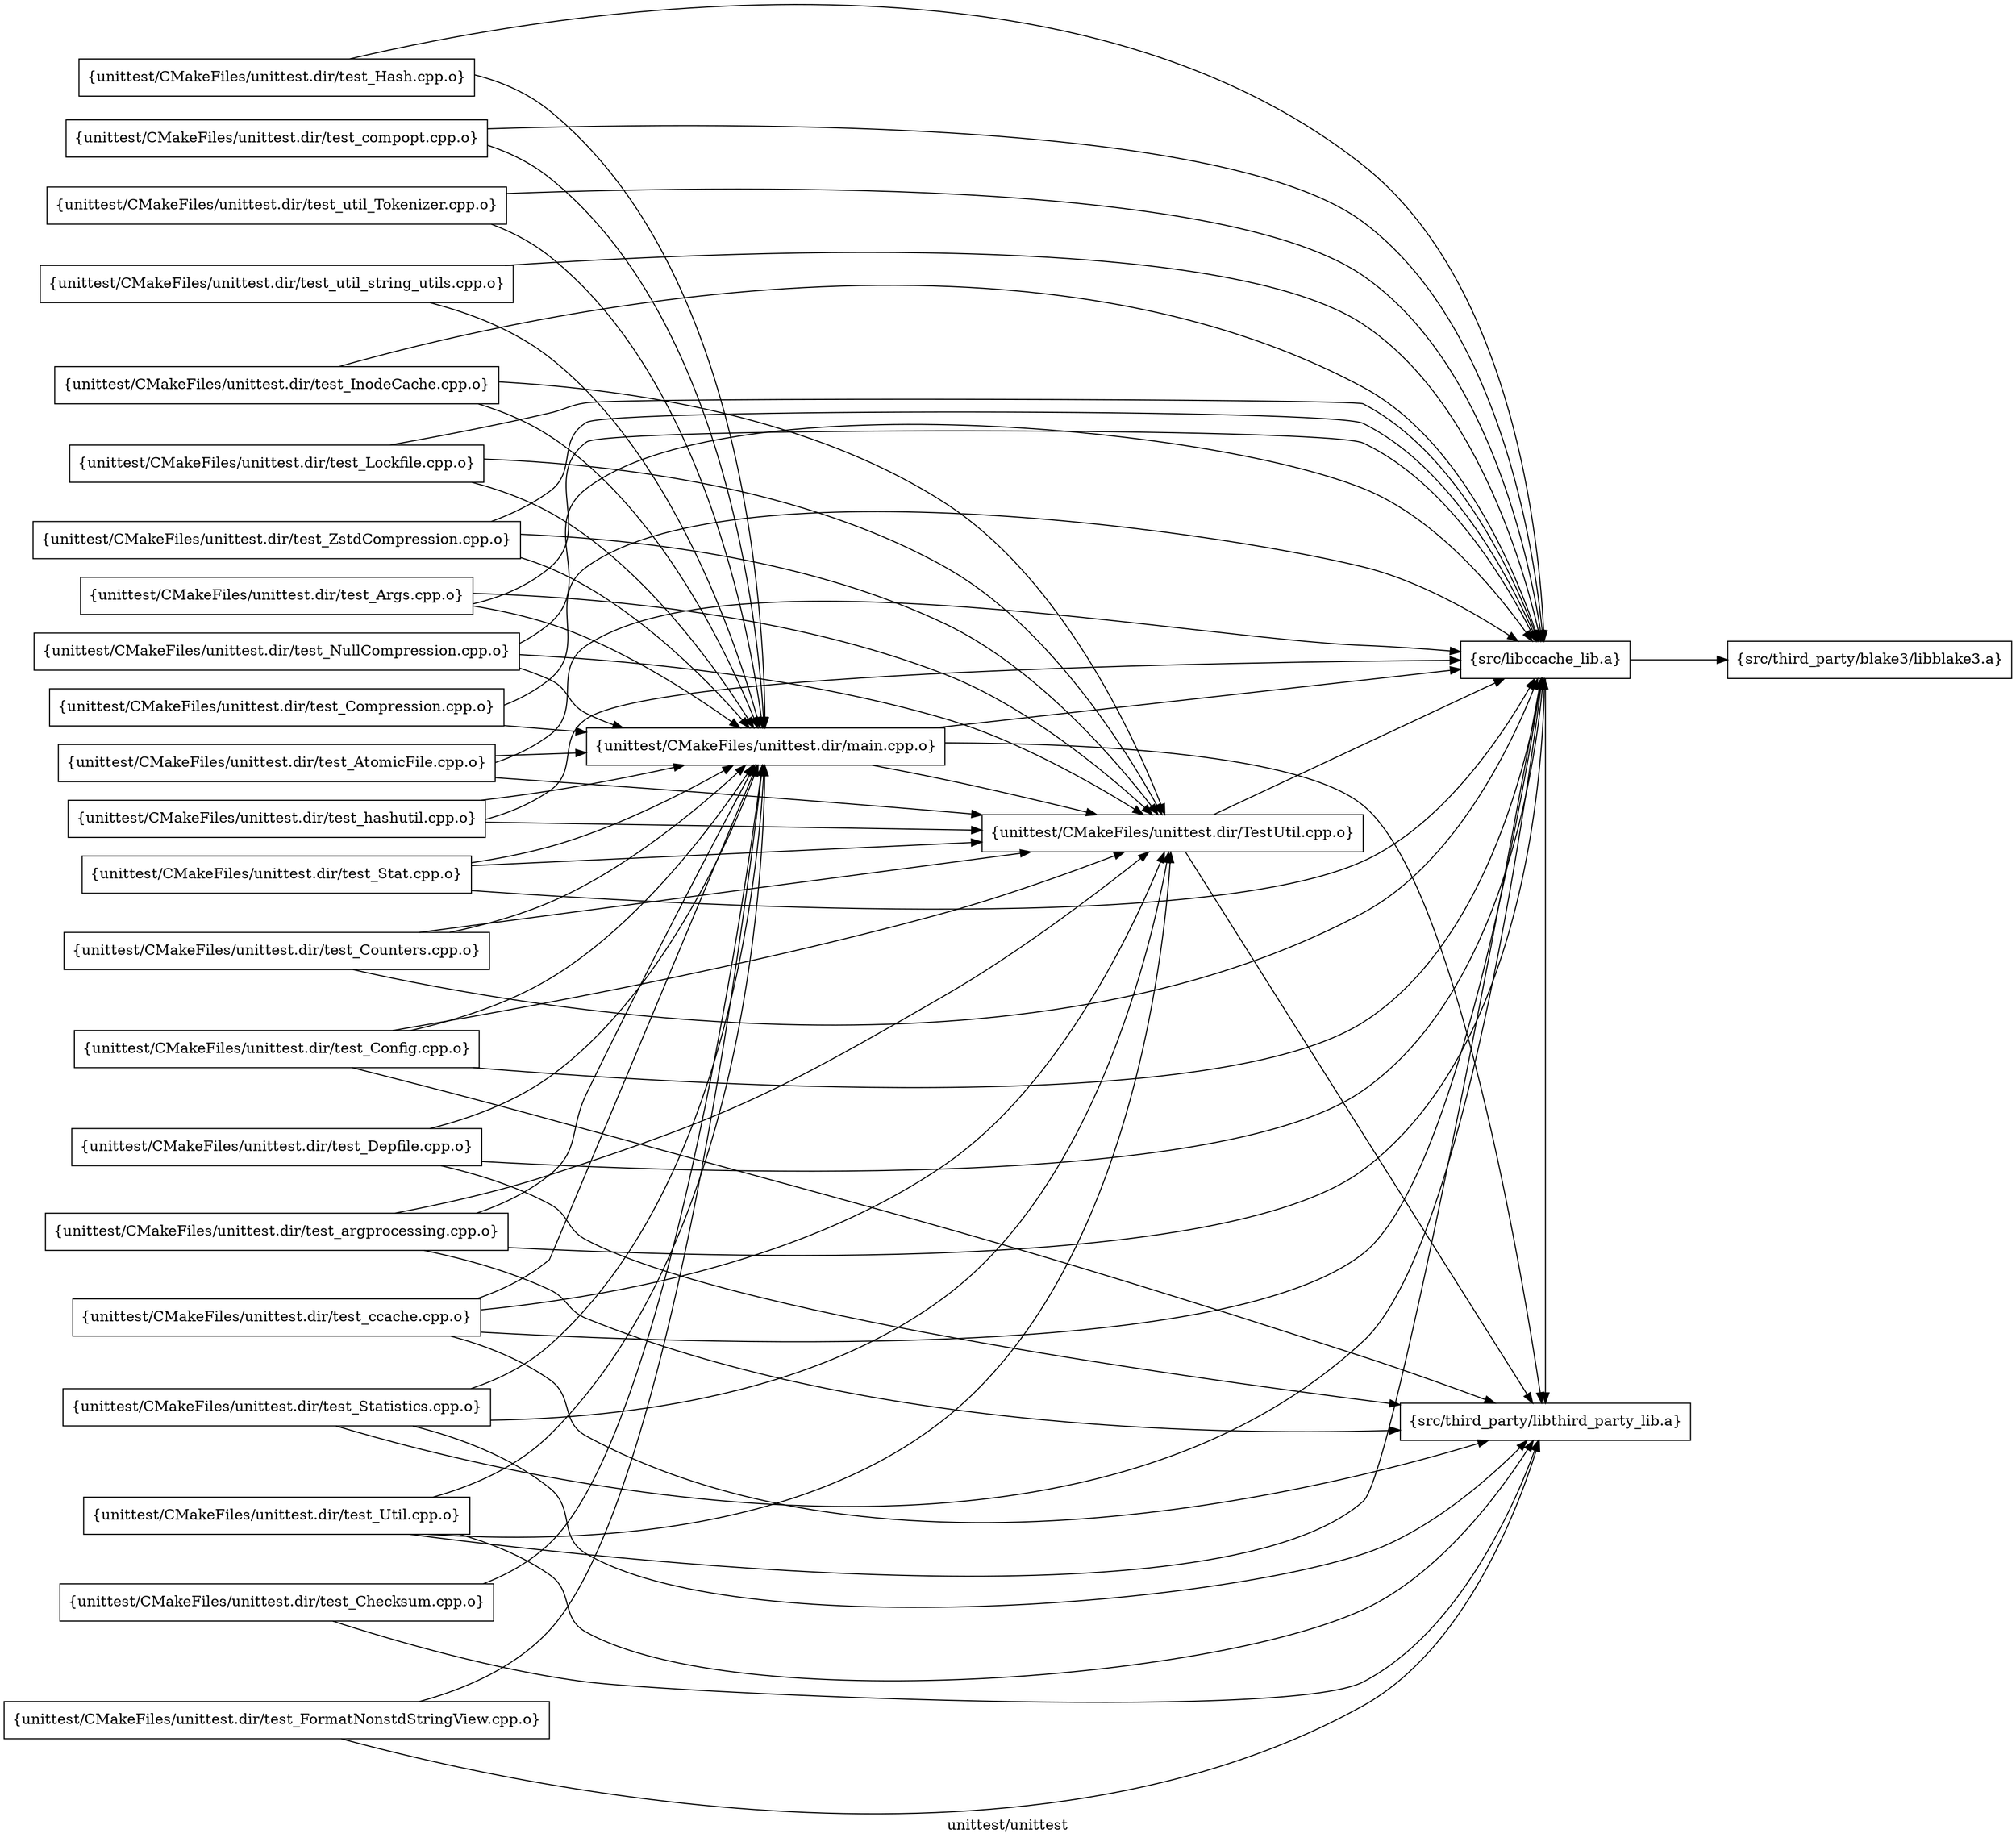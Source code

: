 digraph "unittest/unittest" {
	label="unittest/unittest";
	rankdir=LR;
	{ rank=same; Node0x5573d462d2e8;  }
	{ rank=same; Node0x5573d462c708; Node0x5573d462c208;  }

	Node0x5573d462d2e8 [shape=record,shape=box,group=0,label="{unittest/CMakeFiles/unittest.dir/TestUtil.cpp.o}"];
	Node0x5573d462d2e8 -> Node0x5573d462c708;
	Node0x5573d462d2e8 -> Node0x5573d462c208;
	Node0x5573d462c708 [shape=record,shape=box,group=0,label="{src/libccache_lib.a}"];
	Node0x5573d462c708 -> Node0x5573d462c208;
	Node0x5573d462c708 -> Node0x5573d462bda8;
	Node0x5573d462c208 [shape=record,shape=box,group=0,label="{src/third_party/libthird_party_lib.a}"];
	Node0x5573d462cb18 [shape=record,shape=box,group=0,label="{unittest/CMakeFiles/unittest.dir/main.cpp.o}"];
	Node0x5573d462cb18 -> Node0x5573d462d2e8;
	Node0x5573d462cb18 -> Node0x5573d462c708;
	Node0x5573d462cb18 -> Node0x5573d462c208;
	Node0x5573d462c398 [shape=record,shape=box,group=0,label="{unittest/CMakeFiles/unittest.dir/test_Args.cpp.o}"];
	Node0x5573d462c398 -> Node0x5573d462d2e8;
	Node0x5573d462c398 -> Node0x5573d462cb18;
	Node0x5573d462c398 -> Node0x5573d462c708;
	Node0x5573d462bbc8 [shape=record,shape=box,group=0,label="{unittest/CMakeFiles/unittest.dir/test_AtomicFile.cpp.o}"];
	Node0x5573d462bbc8 -> Node0x5573d462d2e8;
	Node0x5573d462bbc8 -> Node0x5573d462cb18;
	Node0x5573d462bbc8 -> Node0x5573d462c708;
	Node0x5573d462b3f8 [shape=record,shape=box,group=0,label="{unittest/CMakeFiles/unittest.dir/test_Checksum.cpp.o}"];
	Node0x5573d462b3f8 -> Node0x5573d462cb18;
	Node0x5573d462b3f8 -> Node0x5573d462c208;
	Node0x5573d462aea8 [shape=record,shape=box,group=0,label="{unittest/CMakeFiles/unittest.dir/test_Compression.cpp.o}"];
	Node0x5573d462aea8 -> Node0x5573d462cb18;
	Node0x5573d462aea8 -> Node0x5573d462c708;
	Node0x5573d462b628 [shape=record,shape=box,group=0,label="{unittest/CMakeFiles/unittest.dir/test_Config.cpp.o}"];
	Node0x5573d462b628 -> Node0x5573d462d2e8;
	Node0x5573d462b628 -> Node0x5573d462cb18;
	Node0x5573d462b628 -> Node0x5573d462c708;
	Node0x5573d462b628 -> Node0x5573d462c208;
	Node0x5573d462c258 [shape=record,shape=box,group=0,label="{unittest/CMakeFiles/unittest.dir/test_Counters.cpp.o}"];
	Node0x5573d462c258 -> Node0x5573d462d2e8;
	Node0x5573d462c258 -> Node0x5573d462cb18;
	Node0x5573d462c258 -> Node0x5573d462c708;
	Node0x5573d462c988 [shape=record,shape=box,group=0,label="{unittest/CMakeFiles/unittest.dir/test_Depfile.cpp.o}"];
	Node0x5573d462c988 -> Node0x5573d462cb18;
	Node0x5573d462c988 -> Node0x5573d462c708;
	Node0x5573d462c988 -> Node0x5573d462c208;
	Node0x5573d462bd58 [shape=record,shape=box,group=0,label="{unittest/CMakeFiles/unittest.dir/test_FormatNonstdStringView.cpp.o}"];
	Node0x5573d462bd58 -> Node0x5573d462cb18;
	Node0x5573d462bd58 -> Node0x5573d462c208;
	Node0x5573d462b128 [shape=record,shape=box,group=0,label="{unittest/CMakeFiles/unittest.dir/test_Hash.cpp.o}"];
	Node0x5573d462b128 -> Node0x5573d462cb18;
	Node0x5573d462b128 -> Node0x5573d462c708;
	Node0x5573d462ccf8 [shape=record,shape=box,group=0,label="{unittest/CMakeFiles/unittest.dir/test_Lockfile.cpp.o}"];
	Node0x5573d462ccf8 -> Node0x5573d462d2e8;
	Node0x5573d462ccf8 -> Node0x5573d462cb18;
	Node0x5573d462ccf8 -> Node0x5573d462c708;
	Node0x5573d462d478 [shape=record,shape=box,group=0,label="{unittest/CMakeFiles/unittest.dir/test_NullCompression.cpp.o}"];
	Node0x5573d462d478 -> Node0x5573d462d2e8;
	Node0x5573d462d478 -> Node0x5573d462cb18;
	Node0x5573d462d478 -> Node0x5573d462c708;
	Node0x5573d462c848 [shape=record,shape=box,group=0,label="{unittest/CMakeFiles/unittest.dir/test_Stat.cpp.o}"];
	Node0x5573d462c848 -> Node0x5573d462d2e8;
	Node0x5573d462c848 -> Node0x5573d462cb18;
	Node0x5573d462c848 -> Node0x5573d462c708;
	Node0x5573d462bc18 [shape=record,shape=box,group=0,label="{unittest/CMakeFiles/unittest.dir/test_Statistics.cpp.o}"];
	Node0x5573d462bc18 -> Node0x5573d462d2e8;
	Node0x5573d462bc18 -> Node0x5573d462cb18;
	Node0x5573d462bc18 -> Node0x5573d462c708;
	Node0x5573d462bc18 -> Node0x5573d462c208;
	Node0x5573d462afe8 [shape=record,shape=box,group=0,label="{unittest/CMakeFiles/unittest.dir/test_Util.cpp.o}"];
	Node0x5573d462afe8 -> Node0x5573d462d2e8;
	Node0x5573d462afe8 -> Node0x5573d462cb18;
	Node0x5573d462afe8 -> Node0x5573d462c708;
	Node0x5573d462afe8 -> Node0x5573d462c208;
	Node0x5573d462b768 [shape=record,shape=box,group=0,label="{unittest/CMakeFiles/unittest.dir/test_ZstdCompression.cpp.o}"];
	Node0x5573d462b768 -> Node0x5573d462d2e8;
	Node0x5573d462b768 -> Node0x5573d462cb18;
	Node0x5573d462b768 -> Node0x5573d462c708;
	Node0x5573d462bcb8 [shape=record,shape=box,group=0,label="{unittest/CMakeFiles/unittest.dir/test_argprocessing.cpp.o}"];
	Node0x5573d462bcb8 -> Node0x5573d462d2e8;
	Node0x5573d462bcb8 -> Node0x5573d462cb18;
	Node0x5573d462bcb8 -> Node0x5573d462c708;
	Node0x5573d462bcb8 -> Node0x5573d462c208;
	Node0x5573d462be48 [shape=record,shape=box,group=0,label="{unittest/CMakeFiles/unittest.dir/test_ccache.cpp.o}"];
	Node0x5573d462be48 -> Node0x5573d462d2e8;
	Node0x5573d462be48 -> Node0x5573d462cb18;
	Node0x5573d462be48 -> Node0x5573d462c708;
	Node0x5573d462be48 -> Node0x5573d462c208;
	Node0x5573d462b678 [shape=record,shape=box,group=0,label="{unittest/CMakeFiles/unittest.dir/test_compopt.cpp.o}"];
	Node0x5573d462b678 -> Node0x5573d462cb18;
	Node0x5573d462b678 -> Node0x5573d462c708;
	Node0x5573d462d428 [shape=record,shape=box,group=0,label="{unittest/CMakeFiles/unittest.dir/test_hashutil.cpp.o}"];
	Node0x5573d462d428 -> Node0x5573d462d2e8;
	Node0x5573d462d428 -> Node0x5573d462cb18;
	Node0x5573d462d428 -> Node0x5573d462c708;
	Node0x5573d462c758 [shape=record,shape=box,group=0,label="{unittest/CMakeFiles/unittest.dir/test_util_Tokenizer.cpp.o}"];
	Node0x5573d462c758 -> Node0x5573d462cb18;
	Node0x5573d462c758 -> Node0x5573d462c708;
	Node0x5573d462c4d8 [shape=record,shape=box,group=0,label="{unittest/CMakeFiles/unittest.dir/test_util_string_utils.cpp.o}"];
	Node0x5573d462c4d8 -> Node0x5573d462cb18;
	Node0x5573d462c4d8 -> Node0x5573d462c708;
	Node0x5573d462b808 [shape=record,shape=box,group=0,label="{unittest/CMakeFiles/unittest.dir/test_InodeCache.cpp.o}"];
	Node0x5573d462b808 -> Node0x5573d462d2e8;
	Node0x5573d462b808 -> Node0x5573d462cb18;
	Node0x5573d462b808 -> Node0x5573d462c708;
	Node0x5573d462bda8 [shape=record,shape=box,group=0,label="{src/third_party/blake3/libblake3.a}"];
}
